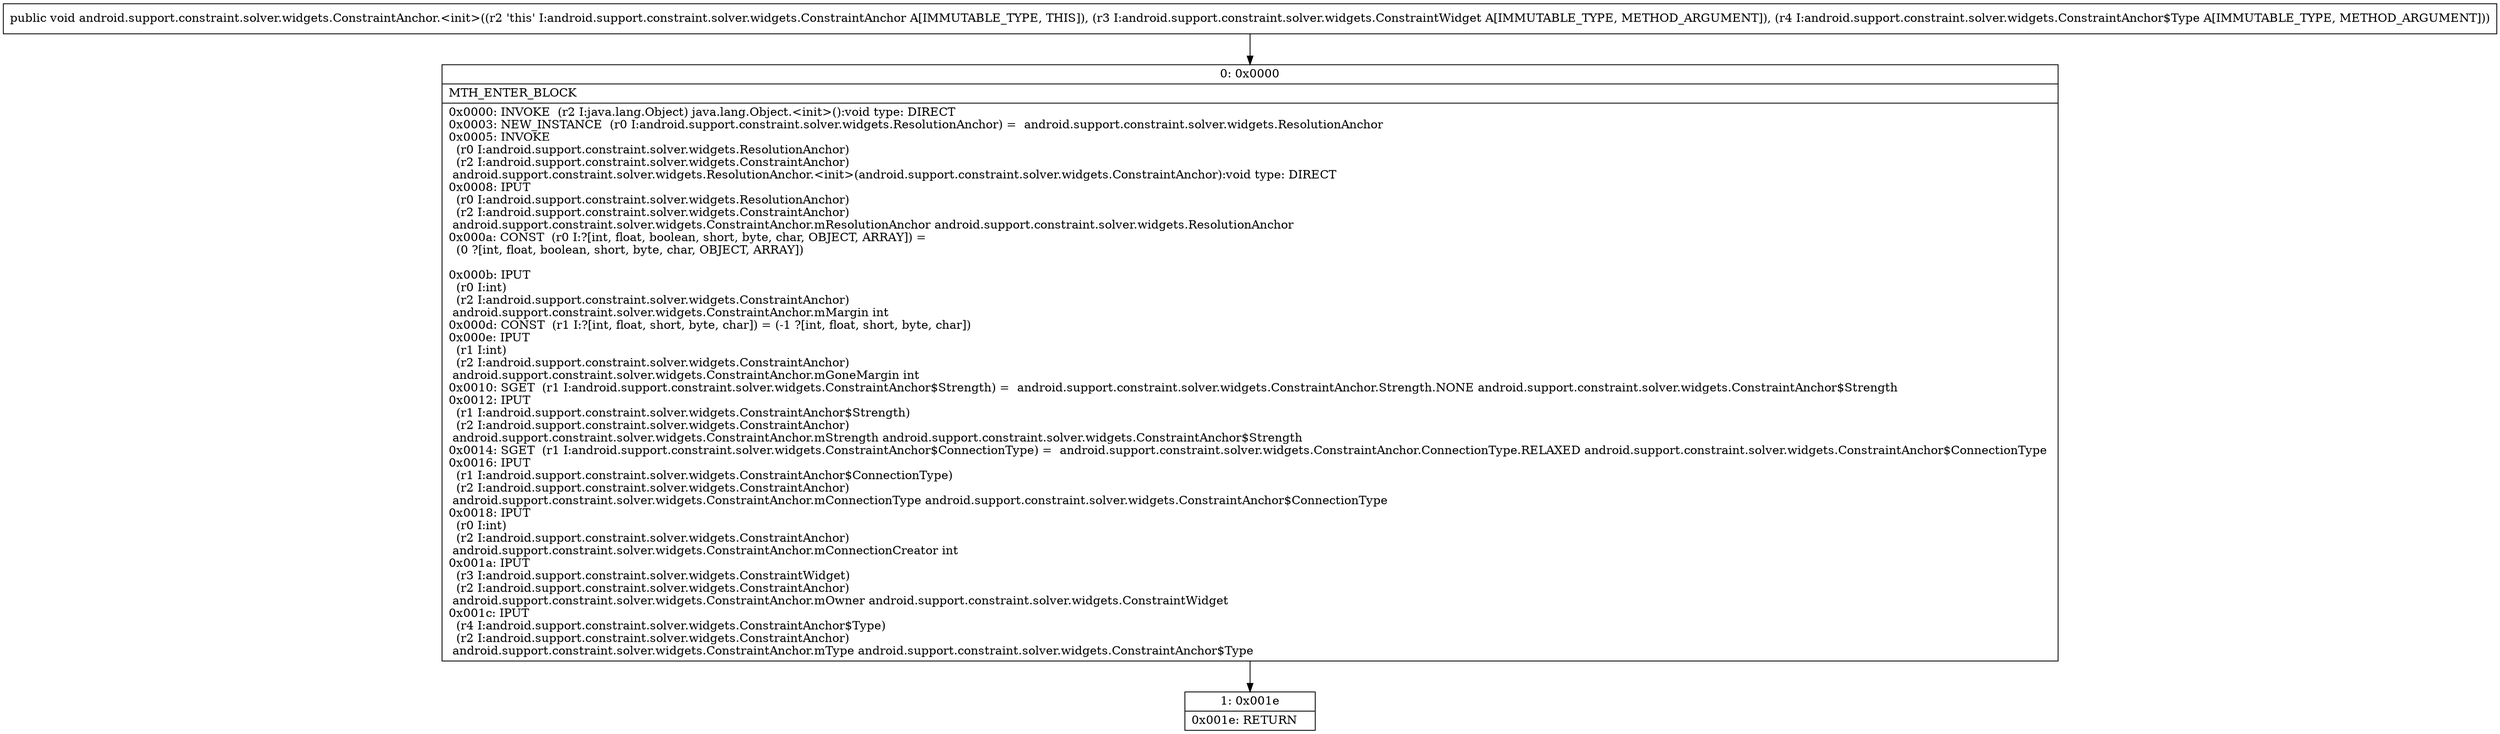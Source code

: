 digraph "CFG forandroid.support.constraint.solver.widgets.ConstraintAnchor.\<init\>(Landroid\/support\/constraint\/solver\/widgets\/ConstraintWidget;Landroid\/support\/constraint\/solver\/widgets\/ConstraintAnchor$Type;)V" {
Node_0 [shape=record,label="{0\:\ 0x0000|MTH_ENTER_BLOCK\l|0x0000: INVOKE  (r2 I:java.lang.Object) java.lang.Object.\<init\>():void type: DIRECT \l0x0003: NEW_INSTANCE  (r0 I:android.support.constraint.solver.widgets.ResolutionAnchor) =  android.support.constraint.solver.widgets.ResolutionAnchor \l0x0005: INVOKE  \l  (r0 I:android.support.constraint.solver.widgets.ResolutionAnchor)\l  (r2 I:android.support.constraint.solver.widgets.ConstraintAnchor)\l android.support.constraint.solver.widgets.ResolutionAnchor.\<init\>(android.support.constraint.solver.widgets.ConstraintAnchor):void type: DIRECT \l0x0008: IPUT  \l  (r0 I:android.support.constraint.solver.widgets.ResolutionAnchor)\l  (r2 I:android.support.constraint.solver.widgets.ConstraintAnchor)\l android.support.constraint.solver.widgets.ConstraintAnchor.mResolutionAnchor android.support.constraint.solver.widgets.ResolutionAnchor \l0x000a: CONST  (r0 I:?[int, float, boolean, short, byte, char, OBJECT, ARRAY]) = \l  (0 ?[int, float, boolean, short, byte, char, OBJECT, ARRAY])\l \l0x000b: IPUT  \l  (r0 I:int)\l  (r2 I:android.support.constraint.solver.widgets.ConstraintAnchor)\l android.support.constraint.solver.widgets.ConstraintAnchor.mMargin int \l0x000d: CONST  (r1 I:?[int, float, short, byte, char]) = (\-1 ?[int, float, short, byte, char]) \l0x000e: IPUT  \l  (r1 I:int)\l  (r2 I:android.support.constraint.solver.widgets.ConstraintAnchor)\l android.support.constraint.solver.widgets.ConstraintAnchor.mGoneMargin int \l0x0010: SGET  (r1 I:android.support.constraint.solver.widgets.ConstraintAnchor$Strength) =  android.support.constraint.solver.widgets.ConstraintAnchor.Strength.NONE android.support.constraint.solver.widgets.ConstraintAnchor$Strength \l0x0012: IPUT  \l  (r1 I:android.support.constraint.solver.widgets.ConstraintAnchor$Strength)\l  (r2 I:android.support.constraint.solver.widgets.ConstraintAnchor)\l android.support.constraint.solver.widgets.ConstraintAnchor.mStrength android.support.constraint.solver.widgets.ConstraintAnchor$Strength \l0x0014: SGET  (r1 I:android.support.constraint.solver.widgets.ConstraintAnchor$ConnectionType) =  android.support.constraint.solver.widgets.ConstraintAnchor.ConnectionType.RELAXED android.support.constraint.solver.widgets.ConstraintAnchor$ConnectionType \l0x0016: IPUT  \l  (r1 I:android.support.constraint.solver.widgets.ConstraintAnchor$ConnectionType)\l  (r2 I:android.support.constraint.solver.widgets.ConstraintAnchor)\l android.support.constraint.solver.widgets.ConstraintAnchor.mConnectionType android.support.constraint.solver.widgets.ConstraintAnchor$ConnectionType \l0x0018: IPUT  \l  (r0 I:int)\l  (r2 I:android.support.constraint.solver.widgets.ConstraintAnchor)\l android.support.constraint.solver.widgets.ConstraintAnchor.mConnectionCreator int \l0x001a: IPUT  \l  (r3 I:android.support.constraint.solver.widgets.ConstraintWidget)\l  (r2 I:android.support.constraint.solver.widgets.ConstraintAnchor)\l android.support.constraint.solver.widgets.ConstraintAnchor.mOwner android.support.constraint.solver.widgets.ConstraintWidget \l0x001c: IPUT  \l  (r4 I:android.support.constraint.solver.widgets.ConstraintAnchor$Type)\l  (r2 I:android.support.constraint.solver.widgets.ConstraintAnchor)\l android.support.constraint.solver.widgets.ConstraintAnchor.mType android.support.constraint.solver.widgets.ConstraintAnchor$Type \l}"];
Node_1 [shape=record,label="{1\:\ 0x001e|0x001e: RETURN   \l}"];
MethodNode[shape=record,label="{public void android.support.constraint.solver.widgets.ConstraintAnchor.\<init\>((r2 'this' I:android.support.constraint.solver.widgets.ConstraintAnchor A[IMMUTABLE_TYPE, THIS]), (r3 I:android.support.constraint.solver.widgets.ConstraintWidget A[IMMUTABLE_TYPE, METHOD_ARGUMENT]), (r4 I:android.support.constraint.solver.widgets.ConstraintAnchor$Type A[IMMUTABLE_TYPE, METHOD_ARGUMENT])) }"];
MethodNode -> Node_0;
Node_0 -> Node_1;
}

